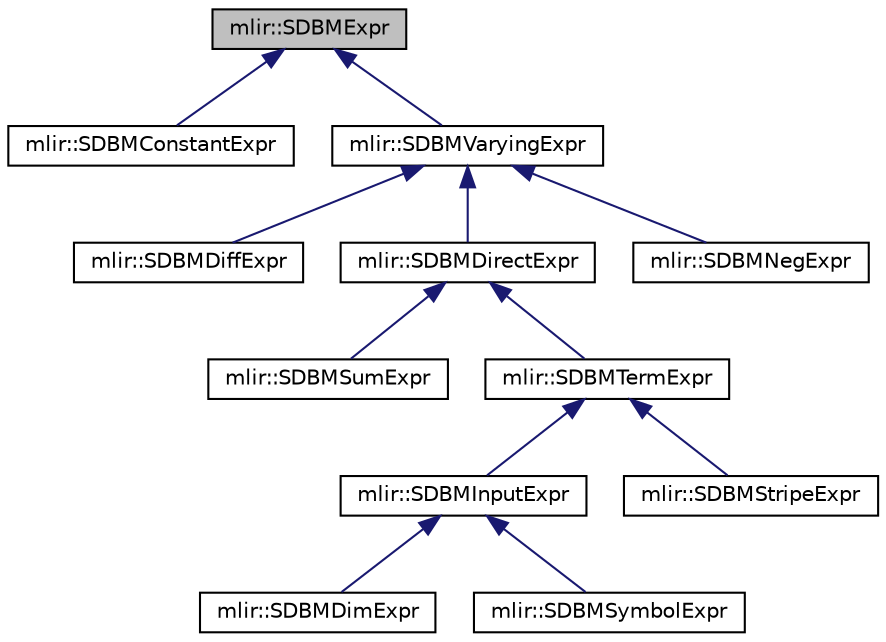 digraph "mlir::SDBMExpr"
{
  bgcolor="transparent";
  edge [fontname="Helvetica",fontsize="10",labelfontname="Helvetica",labelfontsize="10"];
  node [fontname="Helvetica",fontsize="10",shape=record];
  Node0 [label="mlir::SDBMExpr",height=0.2,width=0.4,color="black", fillcolor="grey75", style="filled", fontcolor="black"];
  Node0 -> Node1 [dir="back",color="midnightblue",fontsize="10",style="solid",fontname="Helvetica"];
  Node1 [label="mlir::SDBMConstantExpr",height=0.2,width=0.4,color="black",URL="$classmlir_1_1SDBMConstantExpr.html",tooltip="SDBM constant expression, wraps a 64-bit integer. "];
  Node0 -> Node2 [dir="back",color="midnightblue",fontsize="10",style="solid",fontname="Helvetica"];
  Node2 [label="mlir::SDBMVaryingExpr",height=0.2,width=0.4,color="black",URL="$classmlir_1_1SDBMVaryingExpr.html",tooltip="SDBM varying expression can be one of: "];
  Node2 -> Node3 [dir="back",color="midnightblue",fontsize="10",style="solid",fontname="Helvetica"];
  Node3 [label="mlir::SDBMDiffExpr",height=0.2,width=0.4,color="black",URL="$classmlir_1_1SDBMDiffExpr.html",tooltip="SDBM difference expression. "];
  Node2 -> Node4 [dir="back",color="midnightblue",fontsize="10",style="solid",fontname="Helvetica"];
  Node4 [label="mlir::SDBMDirectExpr",height=0.2,width=0.4,color="black",URL="$classmlir_1_1SDBMDirectExpr.html",tooltip="SDBM direct expression includes exactly one variable (symbol or dimension), which is not negated in t..."];
  Node4 -> Node5 [dir="back",color="midnightblue",fontsize="10",style="solid",fontname="Helvetica"];
  Node5 [label="mlir::SDBMSumExpr",height=0.2,width=0.4,color="black",URL="$classmlir_1_1SDBMSumExpr.html",tooltip="SDBM sum expression. LHS is a term expression and RHS is a constant. "];
  Node4 -> Node6 [dir="back",color="midnightblue",fontsize="10",style="solid",fontname="Helvetica"];
  Node6 [label="mlir::SDBMTermExpr",height=0.2,width=0.4,color="black",URL="$classmlir_1_1SDBMTermExpr.html",tooltip="SDBM term expression can be one of: "];
  Node6 -> Node7 [dir="back",color="midnightblue",fontsize="10",style="solid",fontname="Helvetica"];
  Node7 [label="mlir::SDBMInputExpr",height=0.2,width=0.4,color="black",URL="$classmlir_1_1SDBMInputExpr.html",tooltip="SDBM \"input\" variable expression can be either a dimension identifier or a symbol identifier..."];
  Node7 -> Node8 [dir="back",color="midnightblue",fontsize="10",style="solid",fontname="Helvetica"];
  Node8 [label="mlir::SDBMDimExpr",height=0.2,width=0.4,color="black",URL="$classmlir_1_1SDBMDimExpr.html",tooltip="SDBM dimension expression. "];
  Node7 -> Node9 [dir="back",color="midnightblue",fontsize="10",style="solid",fontname="Helvetica"];
  Node9 [label="mlir::SDBMSymbolExpr",height=0.2,width=0.4,color="black",URL="$classmlir_1_1SDBMSymbolExpr.html",tooltip="SDBM symbol expression. "];
  Node6 -> Node10 [dir="back",color="midnightblue",fontsize="10",style="solid",fontname="Helvetica"];
  Node10 [label="mlir::SDBMStripeExpr",height=0.2,width=0.4,color="black",URL="$classmlir_1_1SDBMStripeExpr.html",tooltip="SDBM stripe expression \"x # C\" where \"x\" is a term expression, \"C\" is a constant expression and \"#\" i..."];
  Node2 -> Node11 [dir="back",color="midnightblue",fontsize="10",style="solid",fontname="Helvetica"];
  Node11 [label="mlir::SDBMNegExpr",height=0.2,width=0.4,color="black",URL="$classmlir_1_1SDBMNegExpr.html",tooltip="Negation of an SDBM variable expression. "];
}
